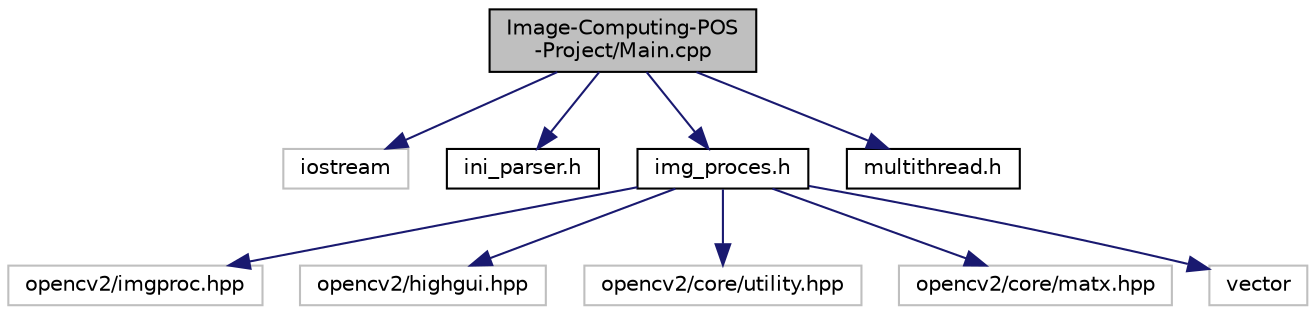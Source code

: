 digraph "Image-Computing-POS-Project/Main.cpp"
{
 // LATEX_PDF_SIZE
  edge [fontname="Helvetica",fontsize="10",labelfontname="Helvetica",labelfontsize="10"];
  node [fontname="Helvetica",fontsize="10",shape=record];
  Node1 [label="Image-Computing-POS\l-Project/Main.cpp",height=0.2,width=0.4,color="black", fillcolor="grey75", style="filled", fontcolor="black",tooltip=" "];
  Node1 -> Node2 [color="midnightblue",fontsize="10",style="solid"];
  Node2 [label="iostream",height=0.2,width=0.4,color="grey75", fillcolor="white", style="filled",tooltip=" "];
  Node1 -> Node3 [color="midnightblue",fontsize="10",style="solid"];
  Node3 [label="ini_parser.h",height=0.2,width=0.4,color="black", fillcolor="white", style="filled",URL="$ini__parser_8h.html",tooltip=" "];
  Node1 -> Node4 [color="midnightblue",fontsize="10",style="solid"];
  Node4 [label="img_proces.h",height=0.2,width=0.4,color="black", fillcolor="white", style="filled",URL="$img__proces_8h.html",tooltip=" "];
  Node4 -> Node5 [color="midnightblue",fontsize="10",style="solid"];
  Node5 [label="opencv2/imgproc.hpp",height=0.2,width=0.4,color="grey75", fillcolor="white", style="filled",tooltip=" "];
  Node4 -> Node6 [color="midnightblue",fontsize="10",style="solid"];
  Node6 [label="opencv2/highgui.hpp",height=0.2,width=0.4,color="grey75", fillcolor="white", style="filled",tooltip=" "];
  Node4 -> Node7 [color="midnightblue",fontsize="10",style="solid"];
  Node7 [label="opencv2/core/utility.hpp",height=0.2,width=0.4,color="grey75", fillcolor="white", style="filled",tooltip=" "];
  Node4 -> Node8 [color="midnightblue",fontsize="10",style="solid"];
  Node8 [label="opencv2/core/matx.hpp",height=0.2,width=0.4,color="grey75", fillcolor="white", style="filled",tooltip=" "];
  Node4 -> Node9 [color="midnightblue",fontsize="10",style="solid"];
  Node9 [label="vector",height=0.2,width=0.4,color="grey75", fillcolor="white", style="filled",tooltip=" "];
  Node1 -> Node10 [color="midnightblue",fontsize="10",style="solid"];
  Node10 [label="multithread.h",height=0.2,width=0.4,color="black", fillcolor="white", style="filled",URL="$multithread_8h.html",tooltip=" "];
}
